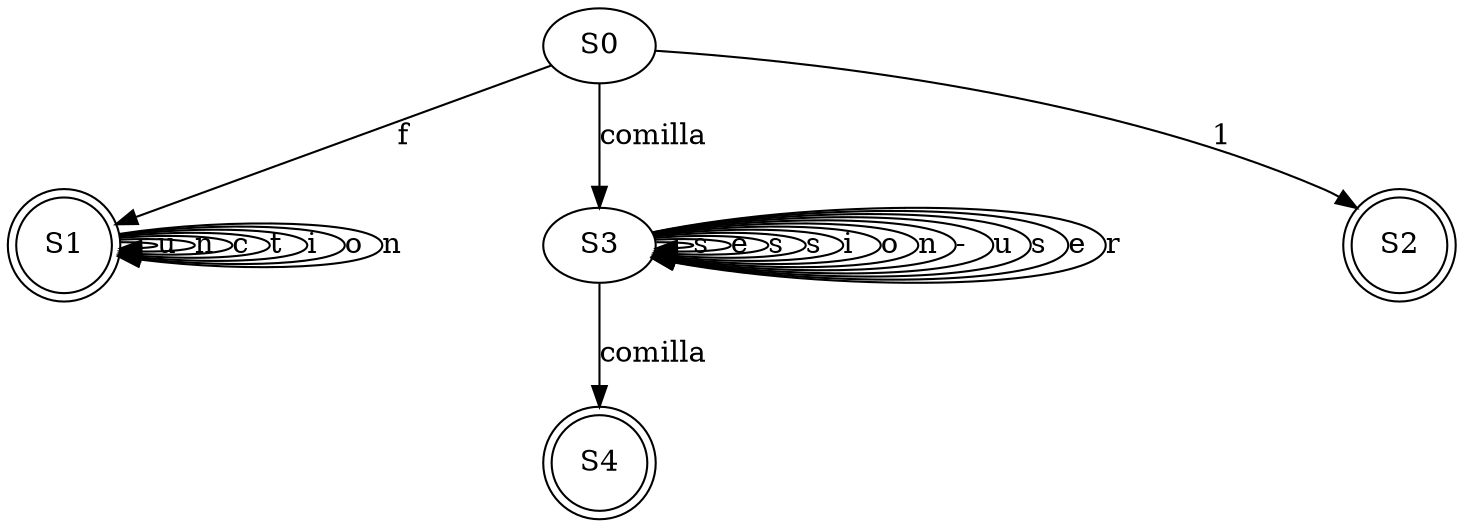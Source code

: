 digraph G {S0->S1 [label="f"]
S1->S1 [label="u"]
S1->S1 [label="n"]
S1->S1 [label="c"]
S1->S1 [label="t"]
S1->S1 [label="i"]
S1->S1 [label="o"]
S1->S1 [label="n"]
S1[shape="doublecircle"]
S0->S3 [label="comilla"]
S3->S3 [label="s"]
S3->S3 [label="e"]
S3->S3 [label="s"]
S3->S3 [label="s"]
S3->S3 [label="i"]
S3->S3 [label="o"]
S3->S3 [label="n"]
S3->S3 [label="-"]
S3->S3 [label="u"]
S3->S3 [label="s"]
S3->S3 [label="e"]
S3->S3 [label="r"]
S3->S4 [label="comilla"]
S4[shape="doublecircle"]
S0->S2 [label="1"]
S2[shape="doublecircle"]
}
